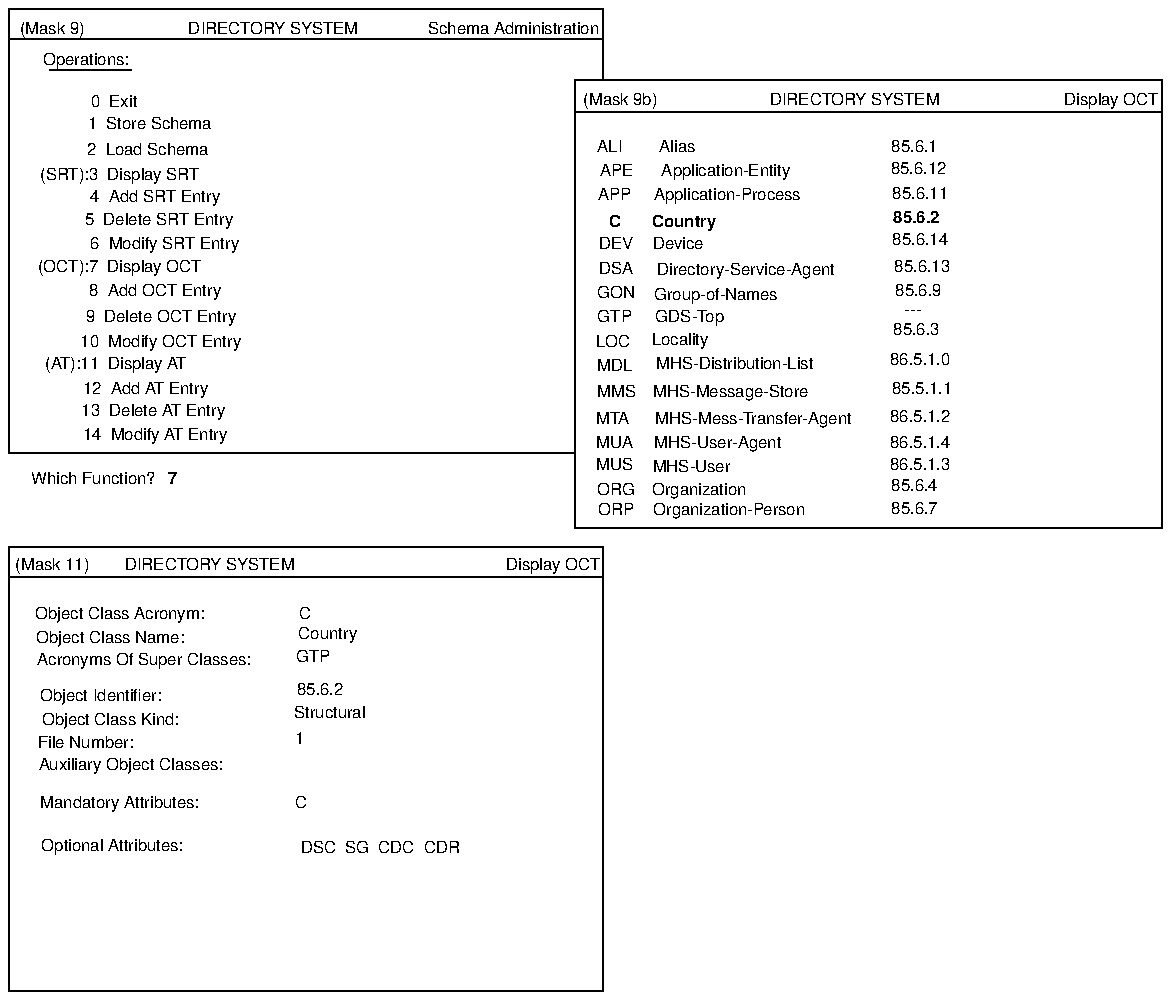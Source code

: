 ...\" @OSF_COPYRIGHT@
...\" COPYRIGHT NOTICE
...\" Copyright (c) 1990, 1991, 1992, 1993, 1994 Open Software Foundation, Inc.
...\" ALL RIGHTS RESERVED (DCE).  See the file named COPYRIGHT.DCE for
...\" the full copyright text.
...\" 
...\" HISTORY
...\" $Log: fig21.displyoct.pic,v $
...\" Revision 1.1.2.1  1994/08/04  21:02:42  hal
...\" 	Create DCE GDS Admin Gd & Ref from GDS parts of Adm Gd & Cmd Ref; fix log
...\" 	[1994/08/04  20:38:21  hal]
...\"
...\" 	Create DCE GDS Admin Gd & Ref from GDS parts of Adm Gd & Cmd Ref; fix log leaders if needed
...\"
...\" 	Creating GDS Admin Gd & Ref from Admin book.extended, Cmd Ref
...\"
...\" Revision 1.1.4.3  1994/06/13  18:00:23  devobj
...\" 	cr10872 - fix copyright
...\" 	[1994/06/13  17:59:09  devobj]
...\" 
...\" Revision 1.1.4.2  1993/08/12  17:21:26  buckler
...\" 	{edit, R1.0.2}
...\" 	Prentice-Hall editorial changes.
...\" 	[1993/08/12  17:06:36  buckler]
...\" 
...\" Revision 1.1.2.4  1993/02/22  23:59:43  rnollman
...\" 	final changes for final draft
...\" 	[1993/02/22  23:59:19  rnollman]
...\" 
...\" Revision 1.1.2.3  1993/02/20  15:03:51  rnollman
...\" 	fixed for final draft
...\" 	[1993/02/20  15:03:12  rnollman]
...\" 
...\" 	added new values to menu masks
...\" 	[1993/02/16  23:53:19  rnollman]
...\" 
...\" Revision 1.1.2.2  1993/02/15  22:17:14  rnollman
...\" 	new figure
...\" 	[1993/02/15  22:16:43  rnollman]
...\" 
...\" $EndLog$
.PS
scale = 106.667
"\fH\s6(Mask 9b)\s0\fP"  at 326, 476
"\fH\s685.5.1.1\s0\fP"  at 487, 322
"\fH\s685.6.3\s0\fP"  at 484, 353
"\fH\s6---\s0\fP"  at 482, 364
"\fH\s685.6.9\s0\fP"  at 485, 374
"\fH\s685.6.13\s0\fP"  at 487, 387
"\fH\s685.6.1\s0\fP"  at 483, 451
"\fH\s685.6.11\s0\fP"  at 486, 426
"\f(HB\s685.6.2\s0\fP"  at 484, 413
"\fH\s685.6.14\s0\fP"  at 486, 401
"\fH\s685.6.12\s0\fP"  at 485, 439
"\fH\s6DSC  SG  CDC  CDR\s0\fP"  at 198, 77
"\fH\s6C\s0\fP"  at 156, 101
"\fH\s61\s0\fP"  at 155, 135
"\fH\s6Structural\s0\fP"  at 171, 149
"\fH\s685.6.2\s0\fP"  at 166, 161
"\fH\s6GTP\s0\fP"  at 162, 179
"\fH\s6Country\s0\fP"  at 170, 191
"\fH\s6C\s0\fP"  at 158, 202
"\fH\s6Optional Attributes:\s0\fP"  at 55, 78
"\fH\s6Mandatory Attributes:\s0\fP"  at 59, 101
"\fH\s6Auxiliary Object Classes:\s0\fP"  at 65, 121
"\fH\s6File Number:\s0\fP"  at 41, 133
"\fH\s6Object Class Kind:\s0\fP"  at 54, 145
"\fH\s6Object Identifier:\s0\fP"  at 49, 158
"\fH\s6Acronyms Of Super Classes:\s0\fP"  at 72, 177
"\fH\s6Object Class Name:\s0\fP"  at 54, 189
"\fH\s6Object Class Acronym:\s0\fP"  at 59, 202
"\fH\s6Display OCT\s0\fP"  at 290, 228
"\fH\s6Display OCT\s0\fP"  at 588, 476
"\f(HB\s67\s0\fP"  at 87, 274
line   from 0, 0 \
	to 317, 0 
"\fH\s6Schema Administration\s0\fP"  at 269, 514
"\fH\s6(Mask 9)\s0\fP"  at 23, 514
line   from 0, 524 \
	to 0, 287 
line   from 0, 237 \
	to 0, 0 
"\fH\s6DIRECTORY SYSTEM\s0\fP"  at 107, 228
line   from 0, 287 \
	to 302, 287 
line   from 317, 524 \
	to 317, 486 
"\fH\s6DIRECTORY SYSTEM\s0\fP"  at 451, 476
line   from 302, 469 \
	to 615, 469 
line   from 1, 237 \
	to 317, 237 
line   from 0, 221 \
	to 317, 221 
line   from 0, 221 \
	to 317, 221 
line   from 1, 237 \
	to 317, 237 
"\fH\s6Which Function?\s0\fP"  at 45, 274
"\fH\s6\s0\fP"  at 275, 345
line   from 0, 508 \
	to 317, 508 
"\fH\s6DIRECTORY SYSTEM\s0\fP"  at 141, 514
line   from 1, 524 \
	to 317, 524 
line   from 0, 0 \
	to 261, 0 
line   from 0, 237 \
	to 0, 0 
line   from 317, 237 \
	to 317, 215 
"\fH\s614  Modify AT Entry\s0\fP"  at 78, 297
"\fH\s613  Delete AT Entry\s0\fP"  at 77, 310
"\fH\s612  Add AT Entry\s0\fP"  at 73, 322
"\fH\s6(AT):11  Display AT\s0\fP"  at 57, 335
"\fH\s610  Modify OCT Entry\s0\fP"  at 81, 347
"\fH\s69  Delete OCT Entry\s0\fP"  at 81, 360
"\fH\s68  Add OCT Entry\s0\fP"  at 78, 374
"\fH\s6(OCT):7  Display OCT\s0\fP"  at 59, 387
"\fH\s66  Modify SRT Entry\s0\fP"  at 83, 399
"\fH\s65  Delete SRT Entry\s0\fP"  at 80, 412
line   from 22, 491 \
	to 65, 491 
"\fH\s6Operations:\s0\fP"  at 41, 497
"\fH\s64  Add SRT Entry\s0\fP"  at 78, 424
"\fH\s6(SRT):3  Display SRT\s0\fP"  at 59, 436
"\fH\s62  Load Schema\s0\fP"  at 74, 449
"\fH\s61  Store Schema\s0\fP"  at 75, 463
"\fH\s60  Exit\s0\fP"  at 56, 475
"\fH\s6(Mask 11)\s0\fP"  at 23, 228
"\fH\s6APP\s0\fP"  at 323, 425
"\f(HB\s6C\s0\fP"  at 323, 411
"\fH\s6DEV\s0\fP"  at 324, 399
"\fH\s6DSA\s0\fP"  at 324, 386
"\fH\s6GON\s0\fP"  at 324, 373
"\fH\s6GTP\s0\fP"  at 323, 360
"\fH\s6LOC\s0\fP"  at 322, 347
"\fH\s6MDL\s0\fP"  at 323, 334
"\fH\s6MMS\s0\fP"  at 324, 320
"\fH\s6MTA\s0\fP"  at 322, 306
"\fH\s6MUA\s0\fP"  at 323, 293
"\fH\s6MUS\s0\fP"  at 323, 281
"\fH\s6ORG\s0\fP"  at 324, 268
"\fH\s6ORP\s0\fP"  at 324, 257
"\fH\s6Application-Process\s0\fP"  at 383, 425
"\f(HB\s6Country\s0\fP"  at 360, 411
"\fH\s6MHS-Distribution-List\s0\fP"  at 387, 335
"\fH\s6MHS-Message-Store\s0\fP"  at 385, 320
"\fH\s6MHS-Mess-Transfer-Agent\s0\fP"  at 397, 306
"\fH\s6MHS-User-Agent\s0\fP"  at 378, 293
"\fH\s6MHS-User\s0\fP"  at 364, 280
"\fH\s6Organization\s0\fP"  at 368, 268
"\fH\s6Locality\s0\fP"  at 358, 348
"\fH\s6GDS-Top\s0\fP"  at 363, 360
line   from 317, 237 \
	to 317, 0 
"\fH\s6Device\s0\fP"  at 357, 399
"\fH\s6Group-of-Names\s0\fP"  at 377, 372
"\fH\s6Directory-Service-Agent\s0\fP"  at 393, 385
"\fH\s6Organization-Person\s0\fP"  at 384, 257
"\fH\s6ALI        Alias\s0\fP"  at 340, 451
box  wid 313 ht 239 at 458.5, 366.5
"\fH\s6APE      Application-Entity\s0\fP"  at 366, 438
"\fH\s686.5.1.0\s0\fP"  at 486, 337
"\fH\s686.5.1.2\s0\fP"  at 486, 307
"\fH\s685.6.4\s0\fP"  at 483, 270
"\fH\s685.6.7\s0\fP"  at 483, 258
"\fH\s686.5.1.4\s0\fP"  at 486, 293
"\fH\s686.5.1.3\s0\fP"  at 486, 281
.PE




